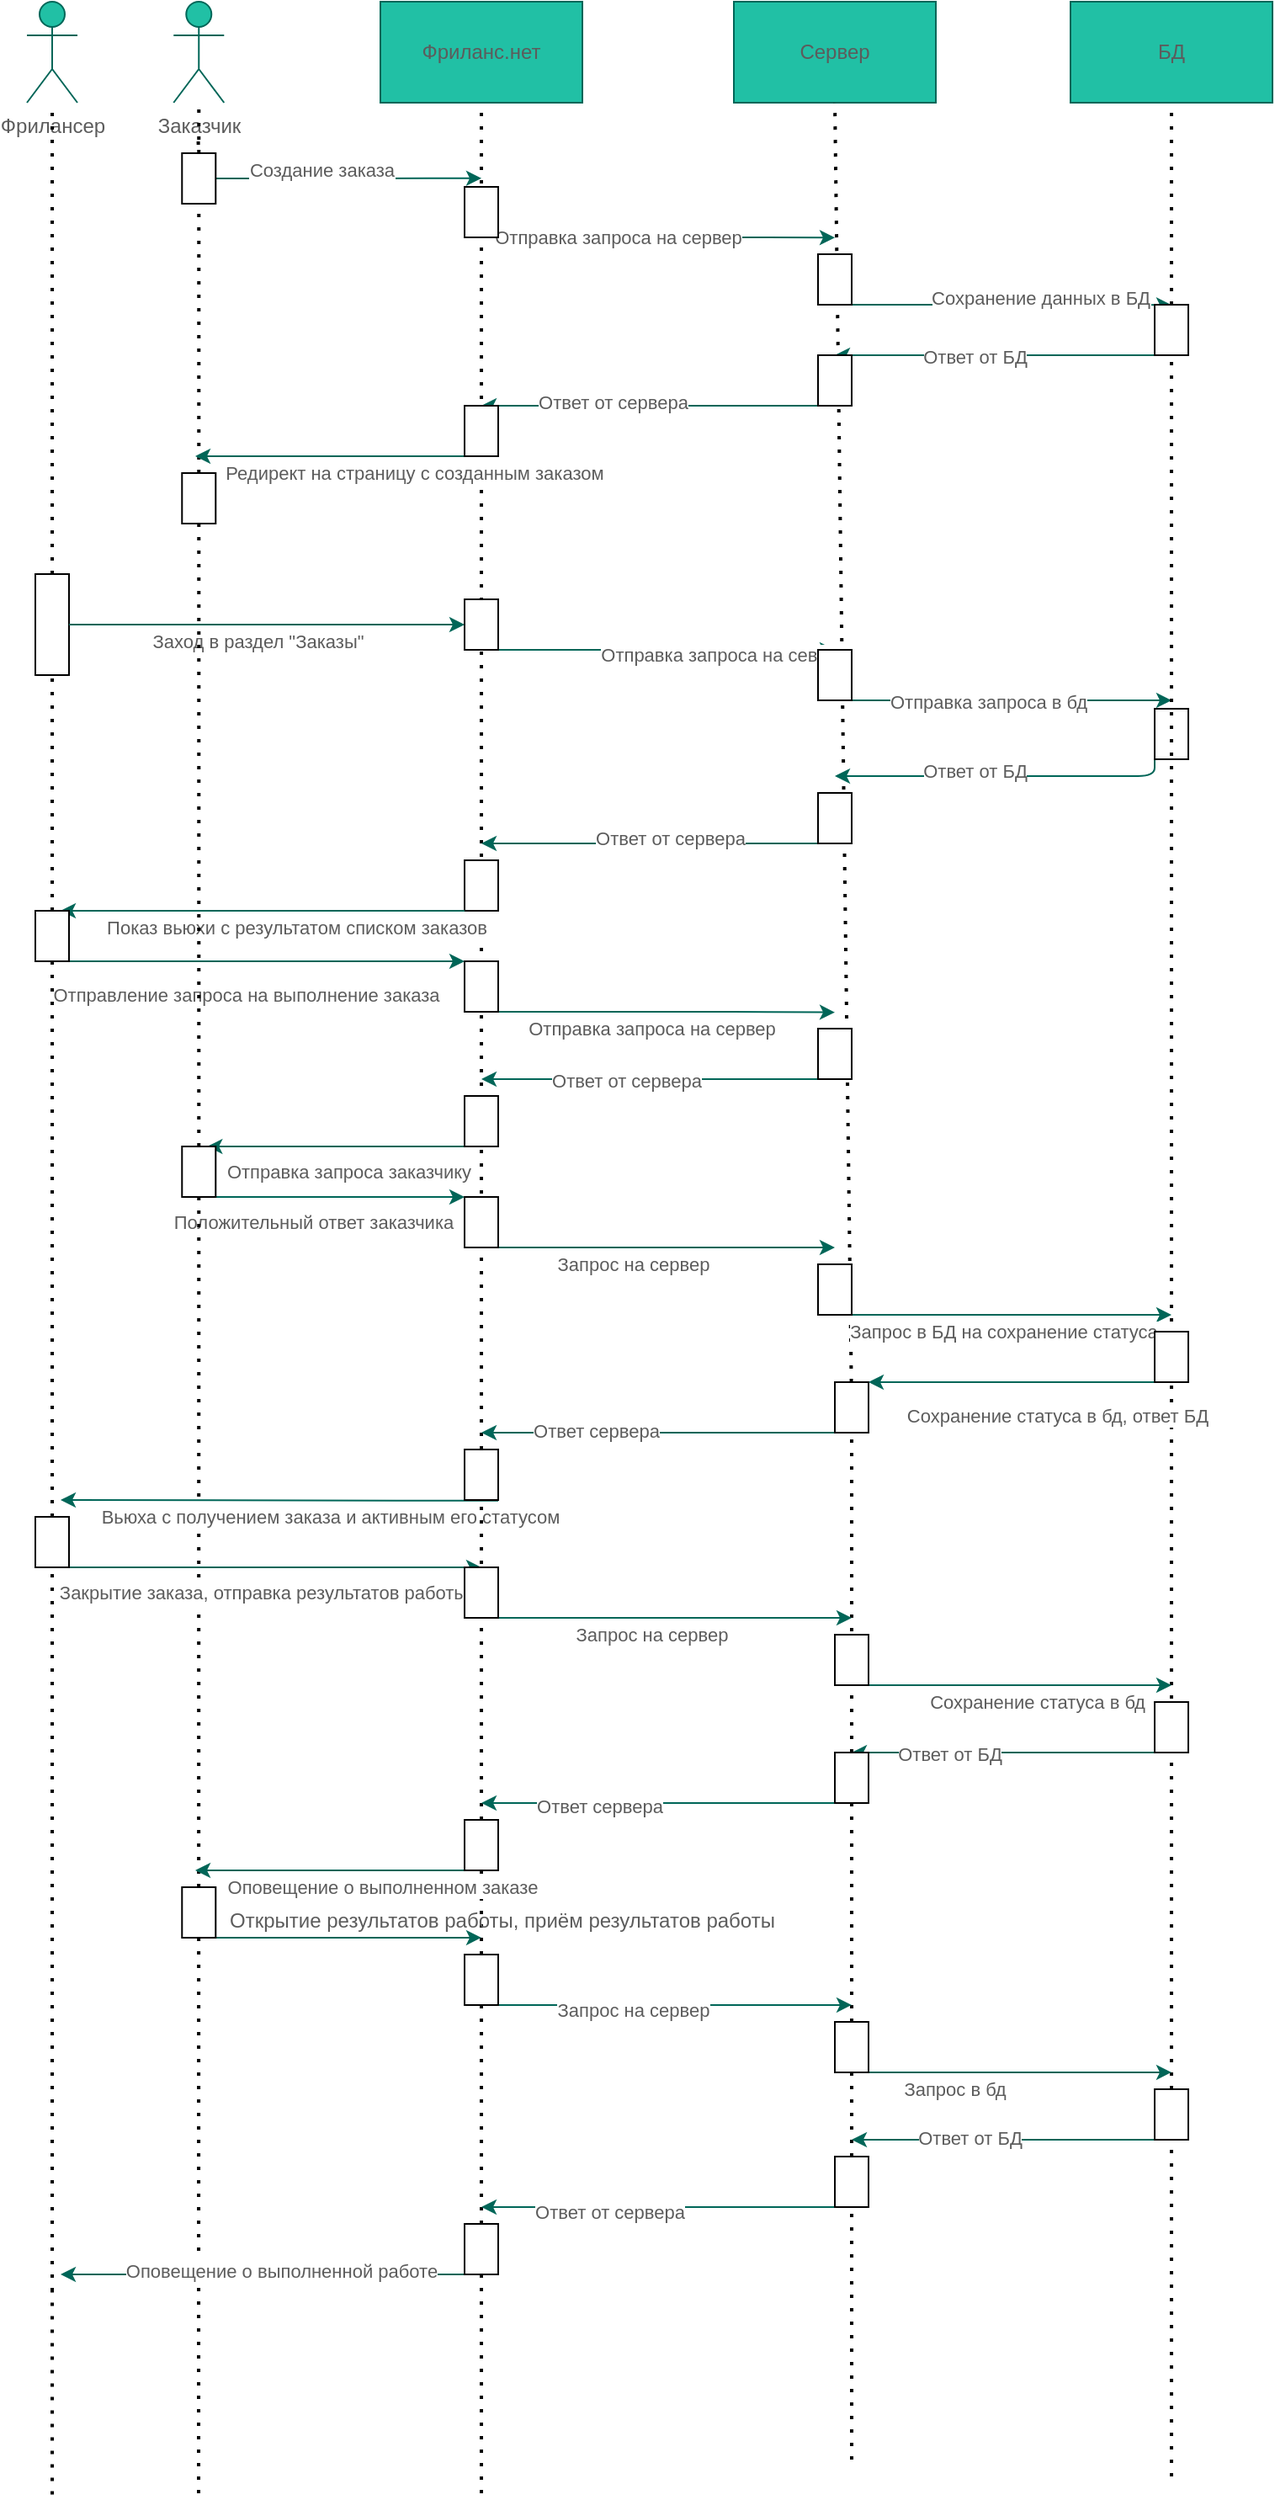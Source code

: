 <mxfile version="15.2.1" type="github">
  <diagram id="lz1OOOCQpwzozf-bDj5x" name="Page-1">
    <mxGraphModel dx="1483" dy="3827" grid="1" gridSize="10" guides="1" tooltips="1" connect="1" arrows="1" fold="1" page="1" pageScale="1" pageWidth="3000" pageHeight="3000" math="0" shadow="0">
      <root>
        <mxCell id="0" />
        <mxCell id="1" parent="0" />
        <mxCell id="nEOxcVX7KaMtLhWB7fzM-1" value="Фрилансер" style="shape=umlActor;verticalLabelPosition=bottom;verticalAlign=top;html=1;outlineConnect=0;fillColor=#21C0A5;strokeColor=#006658;fontColor=#5C5C5C;" vertex="1" parent="1">
          <mxGeometry x="150" y="-180" width="30" height="60" as="geometry" />
        </mxCell>
        <mxCell id="nEOxcVX7KaMtLhWB7fzM-2" value="Фриланс.нет" style="rounded=0;whiteSpace=wrap;html=1;fillColor=#21C0A5;strokeColor=#006658;fontColor=#5C5C5C;" vertex="1" parent="1">
          <mxGeometry x="360" y="-180" width="120" height="60" as="geometry" />
        </mxCell>
        <mxCell id="nEOxcVX7KaMtLhWB7fzM-4" value="Заказчик" style="shape=umlActor;verticalLabelPosition=bottom;verticalAlign=top;html=1;outlineConnect=0;fillColor=#21C0A5;strokeColor=#006658;fontColor=#5C5C5C;" vertex="1" parent="1">
          <mxGeometry x="237.14" y="-180" width="30" height="60" as="geometry" />
        </mxCell>
        <mxCell id="nEOxcVX7KaMtLhWB7fzM-5" value="Сервер" style="rounded=0;whiteSpace=wrap;html=1;fillColor=#21C0A5;strokeColor=#006658;fontColor=#5C5C5C;" vertex="1" parent="1">
          <mxGeometry x="570" y="-180" width="120" height="60" as="geometry" />
        </mxCell>
        <mxCell id="nEOxcVX7KaMtLhWB7fzM-6" value="БД" style="rounded=0;whiteSpace=wrap;html=1;fillColor=#21C0A5;strokeColor=#006658;fontColor=#5C5C5C;" vertex="1" parent="1">
          <mxGeometry x="770" y="-180" width="120" height="60" as="geometry" />
        </mxCell>
        <mxCell id="nEOxcVX7KaMtLhWB7fzM-7" value="" style="endArrow=none;dashed=1;html=1;dashPattern=1 3;strokeWidth=2;fontColor=#5C5C5C;fillColor=#21C0A5;startArrow=none;" edge="1" parent="1" source="nEOxcVX7KaMtLhWB7fzM-12" target="nEOxcVX7KaMtLhWB7fzM-1">
          <mxGeometry width="50" height="50" relative="1" as="geometry">
            <mxPoint x="164.41" y="690" as="sourcePoint" />
            <mxPoint x="164.41" y="140" as="targetPoint" />
          </mxGeometry>
        </mxCell>
        <mxCell id="nEOxcVX7KaMtLhWB7fzM-8" value="" style="endArrow=none;dashed=1;html=1;dashPattern=1 3;strokeWidth=2;fontColor=#5C5C5C;fillColor=#21C0A5;entryX=0.5;entryY=1;entryDx=0;entryDy=0;startArrow=none;" edge="1" parent="1" source="nEOxcVX7KaMtLhWB7fzM-99" target="nEOxcVX7KaMtLhWB7fzM-2">
          <mxGeometry width="50" height="50" relative="1" as="geometry">
            <mxPoint x="420" y="1020" as="sourcePoint" />
            <mxPoint x="419.66" y="140" as="targetPoint" />
          </mxGeometry>
        </mxCell>
        <mxCell id="nEOxcVX7KaMtLhWB7fzM-9" value="" style="endArrow=none;dashed=1;html=1;dashPattern=1 3;strokeWidth=2;fontColor=#5C5C5C;fillColor=#21C0A5;startArrow=none;" edge="1" parent="1">
          <mxGeometry width="50" height="50" relative="1" as="geometry">
            <mxPoint x="251.825" y="-95" as="sourcePoint" />
            <mxPoint x="251.72" y="-100" as="targetPoint" />
          </mxGeometry>
        </mxCell>
        <mxCell id="nEOxcVX7KaMtLhWB7fzM-10" value="" style="endArrow=none;dashed=1;html=1;dashPattern=1 3;strokeWidth=2;fontColor=#5C5C5C;fillColor=#21C0A5;entryX=0.5;entryY=1;entryDx=0;entryDy=0;startArrow=none;" edge="1" parent="1" source="nEOxcVX7KaMtLhWB7fzM-92" target="nEOxcVX7KaMtLhWB7fzM-5">
          <mxGeometry width="50" height="50" relative="1" as="geometry">
            <mxPoint x="640" y="990" as="sourcePoint" />
            <mxPoint x="629.58" y="140" as="targetPoint" />
          </mxGeometry>
        </mxCell>
        <mxCell id="nEOxcVX7KaMtLhWB7fzM-11" value="" style="endArrow=none;dashed=1;html=1;dashPattern=1 3;strokeWidth=2;fontColor=#5C5C5C;fillColor=#21C0A5;entryX=0.5;entryY=1;entryDx=0;entryDy=0;startArrow=none;" edge="1" parent="1" source="nEOxcVX7KaMtLhWB7fzM-54" target="nEOxcVX7KaMtLhWB7fzM-6">
          <mxGeometry width="50" height="50" relative="1" as="geometry">
            <mxPoint x="830" y="680" as="sourcePoint" />
            <mxPoint x="840.42" y="140" as="targetPoint" />
          </mxGeometry>
        </mxCell>
        <mxCell id="nEOxcVX7KaMtLhWB7fzM-12" value="" style="rounded=0;whiteSpace=wrap;html=1;sketch=0;" vertex="1" parent="1">
          <mxGeometry x="155" y="160" width="20" height="60" as="geometry" />
        </mxCell>
        <mxCell id="nEOxcVX7KaMtLhWB7fzM-13" value="" style="endArrow=none;dashed=1;html=1;dashPattern=1 3;strokeWidth=2;fontColor=#5C5C5C;fillColor=#21C0A5;startArrow=none;" edge="1" parent="1" source="nEOxcVX7KaMtLhWB7fzM-40" target="nEOxcVX7KaMtLhWB7fzM-12">
          <mxGeometry width="50" height="50" relative="1" as="geometry">
            <mxPoint x="164.41" y="690" as="sourcePoint" />
            <mxPoint x="164.41" y="140" as="targetPoint" />
          </mxGeometry>
        </mxCell>
        <mxCell id="nEOxcVX7KaMtLhWB7fzM-14" value="" style="endArrow=classic;html=1;fontColor=#5C5C5C;strokeColor=#006658;fillColor=#21C0A5;exitX=1;exitY=0.5;exitDx=0;exitDy=0;entryX=0;entryY=0.5;entryDx=0;entryDy=0;" edge="1" parent="1" source="nEOxcVX7KaMtLhWB7fzM-12" target="nEOxcVX7KaMtLhWB7fzM-17">
          <mxGeometry width="50" height="50" relative="1" as="geometry">
            <mxPoint x="330" y="340" as="sourcePoint" />
            <mxPoint x="320" y="190" as="targetPoint" />
          </mxGeometry>
        </mxCell>
        <mxCell id="nEOxcVX7KaMtLhWB7fzM-15" value="Заход в раздел &quot;Заказы&quot;" style="edgeLabel;html=1;align=center;verticalAlign=middle;resizable=0;points=[];fontColor=#5C5C5C;" vertex="1" connectable="0" parent="nEOxcVX7KaMtLhWB7fzM-14">
          <mxGeometry x="-0.181" y="2" relative="1" as="geometry">
            <mxPoint x="16" y="12" as="offset" />
          </mxGeometry>
        </mxCell>
        <mxCell id="nEOxcVX7KaMtLhWB7fzM-19" style="edgeStyle=orthogonalEdgeStyle;curved=0;rounded=1;sketch=0;orthogonalLoop=1;jettySize=auto;html=1;exitX=1;exitY=1;exitDx=0;exitDy=0;fontColor=#5C5C5C;strokeColor=#006658;fillColor=#21C0A5;" edge="1" parent="1" source="nEOxcVX7KaMtLhWB7fzM-17">
          <mxGeometry relative="1" as="geometry">
            <mxPoint x="630" y="205" as="targetPoint" />
            <Array as="points">
              <mxPoint x="410" y="205" />
              <mxPoint x="410" y="205" />
            </Array>
          </mxGeometry>
        </mxCell>
        <mxCell id="nEOxcVX7KaMtLhWB7fzM-20" value="Отправка запроса на север" style="edgeLabel;html=1;align=center;verticalAlign=middle;resizable=0;points=[];fontColor=#5C5C5C;" vertex="1" connectable="0" parent="nEOxcVX7KaMtLhWB7fzM-19">
          <mxGeometry x="0.424" y="-3" relative="1" as="geometry">
            <mxPoint as="offset" />
          </mxGeometry>
        </mxCell>
        <mxCell id="nEOxcVX7KaMtLhWB7fzM-17" value="" style="rounded=0;whiteSpace=wrap;html=1;sketch=0;" vertex="1" parent="1">
          <mxGeometry x="410" y="175" width="20" height="30" as="geometry" />
        </mxCell>
        <mxCell id="nEOxcVX7KaMtLhWB7fzM-22" style="edgeStyle=orthogonalEdgeStyle;curved=0;rounded=1;sketch=0;orthogonalLoop=1;jettySize=auto;html=1;exitX=1;exitY=1;exitDx=0;exitDy=0;fontColor=#5C5C5C;strokeColor=#006658;fillColor=#21C0A5;" edge="1" parent="1" source="nEOxcVX7KaMtLhWB7fzM-21">
          <mxGeometry relative="1" as="geometry">
            <mxPoint x="830" y="235" as="targetPoint" />
            <Array as="points">
              <mxPoint x="690" y="235" />
              <mxPoint x="690" y="235" />
            </Array>
          </mxGeometry>
        </mxCell>
        <mxCell id="nEOxcVX7KaMtLhWB7fzM-24" value="Отправка запроса в бд" style="edgeLabel;html=1;align=center;verticalAlign=middle;resizable=0;points=[];fontColor=#5C5C5C;" vertex="1" connectable="0" parent="nEOxcVX7KaMtLhWB7fzM-22">
          <mxGeometry x="-0.145" y="-1" relative="1" as="geometry">
            <mxPoint as="offset" />
          </mxGeometry>
        </mxCell>
        <mxCell id="nEOxcVX7KaMtLhWB7fzM-21" value="" style="rounded=0;whiteSpace=wrap;html=1;sketch=0;" vertex="1" parent="1">
          <mxGeometry x="620" y="205" width="20" height="30" as="geometry" />
        </mxCell>
        <mxCell id="nEOxcVX7KaMtLhWB7fzM-25" style="edgeStyle=orthogonalEdgeStyle;curved=0;rounded=1;sketch=0;orthogonalLoop=1;jettySize=auto;html=1;exitX=0;exitY=1;exitDx=0;exitDy=0;fontColor=#5C5C5C;strokeColor=#006658;fillColor=#21C0A5;" edge="1" parent="1" source="nEOxcVX7KaMtLhWB7fzM-23">
          <mxGeometry relative="1" as="geometry">
            <mxPoint x="630" y="280" as="targetPoint" />
            <Array as="points">
              <mxPoint x="820" y="280" />
              <mxPoint x="630" y="280" />
            </Array>
          </mxGeometry>
        </mxCell>
        <mxCell id="nEOxcVX7KaMtLhWB7fzM-27" value="Ответ от БД" style="edgeLabel;html=1;align=center;verticalAlign=middle;resizable=0;points=[];fontColor=#5C5C5C;" vertex="1" connectable="0" parent="nEOxcVX7KaMtLhWB7fzM-25">
          <mxGeometry x="0.17" y="-3" relative="1" as="geometry">
            <mxPoint as="offset" />
          </mxGeometry>
        </mxCell>
        <mxCell id="nEOxcVX7KaMtLhWB7fzM-23" value="" style="rounded=0;whiteSpace=wrap;html=1;sketch=0;" vertex="1" parent="1">
          <mxGeometry x="820" y="240" width="20" height="30" as="geometry" />
        </mxCell>
        <mxCell id="nEOxcVX7KaMtLhWB7fzM-28" style="edgeStyle=orthogonalEdgeStyle;curved=0;rounded=1;sketch=0;orthogonalLoop=1;jettySize=auto;html=1;exitX=0;exitY=1;exitDx=0;exitDy=0;fontColor=#5C5C5C;strokeColor=#006658;fillColor=#21C0A5;" edge="1" parent="1" source="nEOxcVX7KaMtLhWB7fzM-26">
          <mxGeometry relative="1" as="geometry">
            <mxPoint x="420" y="320" as="targetPoint" />
            <Array as="points">
              <mxPoint x="520" y="320" />
              <mxPoint x="520" y="320" />
            </Array>
          </mxGeometry>
        </mxCell>
        <mxCell id="nEOxcVX7KaMtLhWB7fzM-36" value="Ответ от сервера" style="edgeLabel;html=1;align=center;verticalAlign=middle;resizable=0;points=[];fontColor=#5C5C5C;" vertex="1" connectable="0" parent="nEOxcVX7KaMtLhWB7fzM-28">
          <mxGeometry x="-0.12" y="-3" relative="1" as="geometry">
            <mxPoint as="offset" />
          </mxGeometry>
        </mxCell>
        <mxCell id="nEOxcVX7KaMtLhWB7fzM-26" value="" style="rounded=0;whiteSpace=wrap;html=1;sketch=0;" vertex="1" parent="1">
          <mxGeometry x="620" y="290" width="20" height="30" as="geometry" />
        </mxCell>
        <mxCell id="nEOxcVX7KaMtLhWB7fzM-30" value="" style="rounded=0;whiteSpace=wrap;html=1;sketch=0;" vertex="1" parent="1">
          <mxGeometry x="410" y="330" width="20" height="30" as="geometry" />
        </mxCell>
        <mxCell id="nEOxcVX7KaMtLhWB7fzM-32" value="" style="endArrow=none;dashed=1;html=1;dashPattern=1 3;strokeWidth=2;fontColor=#5C5C5C;fillColor=#21C0A5;startArrow=none;" edge="1" parent="1" source="nEOxcVX7KaMtLhWB7fzM-43" target="nEOxcVX7KaMtLhWB7fzM-4">
          <mxGeometry width="50" height="50" relative="1" as="geometry">
            <mxPoint x="251.72" y="690" as="sourcePoint" />
            <mxPoint x="252" y="150" as="targetPoint" />
          </mxGeometry>
        </mxCell>
        <mxCell id="nEOxcVX7KaMtLhWB7fzM-39" value="" style="endArrow=classic;html=1;fontColor=#5C5C5C;strokeColor=#006658;fillColor=#21C0A5;" edge="1" parent="1">
          <mxGeometry width="50" height="50" relative="1" as="geometry">
            <mxPoint x="410" y="360" as="sourcePoint" />
            <mxPoint x="170" y="360" as="targetPoint" />
          </mxGeometry>
        </mxCell>
        <mxCell id="nEOxcVX7KaMtLhWB7fzM-42" value="Показ вьюхи с результатом списком заказов" style="edgeLabel;html=1;align=center;verticalAlign=middle;resizable=0;points=[];fontColor=#5C5C5C;" vertex="1" connectable="0" parent="nEOxcVX7KaMtLhWB7fzM-39">
          <mxGeometry x="-0.297" y="1" relative="1" as="geometry">
            <mxPoint x="-16" y="9" as="offset" />
          </mxGeometry>
        </mxCell>
        <mxCell id="nEOxcVX7KaMtLhWB7fzM-67" style="edgeStyle=orthogonalEdgeStyle;curved=0;rounded=1;sketch=0;orthogonalLoop=1;jettySize=auto;html=1;exitX=1;exitY=1;exitDx=0;exitDy=0;fontColor=#5C5C5C;strokeColor=#006658;fillColor=#21C0A5;entryX=0;entryY=0;entryDx=0;entryDy=0;" edge="1" parent="1" source="nEOxcVX7KaMtLhWB7fzM-40" target="nEOxcVX7KaMtLhWB7fzM-68">
          <mxGeometry relative="1" as="geometry">
            <mxPoint x="250" y="389.588" as="targetPoint" />
            <Array as="points">
              <mxPoint x="410" y="390" />
            </Array>
          </mxGeometry>
        </mxCell>
        <mxCell id="nEOxcVX7KaMtLhWB7fzM-69" value="Отправление запроса на выполнение заказа" style="edgeLabel;html=1;align=center;verticalAlign=middle;resizable=0;points=[];fontColor=#5C5C5C;" vertex="1" connectable="0" parent="nEOxcVX7KaMtLhWB7fzM-67">
          <mxGeometry x="-0.286" y="1" relative="1" as="geometry">
            <mxPoint x="21" y="21" as="offset" />
          </mxGeometry>
        </mxCell>
        <mxCell id="nEOxcVX7KaMtLhWB7fzM-40" value="" style="rounded=0;whiteSpace=wrap;html=1;sketch=0;" vertex="1" parent="1">
          <mxGeometry x="155" y="360" width="20" height="30" as="geometry" />
        </mxCell>
        <mxCell id="nEOxcVX7KaMtLhWB7fzM-41" value="" style="endArrow=none;dashed=1;html=1;dashPattern=1 3;strokeWidth=2;fontColor=#5C5C5C;fillColor=#21C0A5;startArrow=none;" edge="1" parent="1" source="nEOxcVX7KaMtLhWB7fzM-103" target="nEOxcVX7KaMtLhWB7fzM-40">
          <mxGeometry width="50" height="50" relative="1" as="geometry">
            <mxPoint x="165" y="1020" as="sourcePoint" />
            <mxPoint x="164.965" y="220" as="targetPoint" />
          </mxGeometry>
        </mxCell>
        <mxCell id="nEOxcVX7KaMtLhWB7fzM-45" style="edgeStyle=orthogonalEdgeStyle;curved=0;rounded=1;sketch=0;orthogonalLoop=1;jettySize=auto;html=1;exitX=1;exitY=0.5;exitDx=0;exitDy=0;fontColor=#5C5C5C;strokeColor=#006658;fillColor=#21C0A5;" edge="1" parent="1" source="nEOxcVX7KaMtLhWB7fzM-43">
          <mxGeometry relative="1" as="geometry">
            <mxPoint x="420" y="-75.118" as="targetPoint" />
          </mxGeometry>
        </mxCell>
        <mxCell id="nEOxcVX7KaMtLhWB7fzM-47" value="Создание заказа" style="edgeLabel;html=1;align=center;verticalAlign=middle;resizable=0;points=[];fontColor=#5C5C5C;" vertex="1" connectable="0" parent="nEOxcVX7KaMtLhWB7fzM-45">
          <mxGeometry x="-0.209" y="5" relative="1" as="geometry">
            <mxPoint as="offset" />
          </mxGeometry>
        </mxCell>
        <mxCell id="nEOxcVX7KaMtLhWB7fzM-43" value="" style="rounded=0;whiteSpace=wrap;html=1;sketch=0;" vertex="1" parent="1">
          <mxGeometry x="242.14" y="-90" width="20" height="30" as="geometry" />
        </mxCell>
        <mxCell id="nEOxcVX7KaMtLhWB7fzM-44" value="" style="endArrow=none;dashed=1;html=1;dashPattern=1 3;strokeWidth=2;fontColor=#5C5C5C;fillColor=#21C0A5;startArrow=none;" edge="1" parent="1" source="nEOxcVX7KaMtLhWB7fzM-64" target="nEOxcVX7KaMtLhWB7fzM-43">
          <mxGeometry width="50" height="50" relative="1" as="geometry">
            <mxPoint x="251.72" y="690" as="sourcePoint" />
            <mxPoint x="252.125" y="-120" as="targetPoint" />
          </mxGeometry>
        </mxCell>
        <mxCell id="nEOxcVX7KaMtLhWB7fzM-48" style="edgeStyle=orthogonalEdgeStyle;curved=0;rounded=1;sketch=0;orthogonalLoop=1;jettySize=auto;html=1;exitX=1;exitY=1;exitDx=0;exitDy=0;fontColor=#5C5C5C;strokeColor=#006658;fillColor=#21C0A5;" edge="1" parent="1" source="nEOxcVX7KaMtLhWB7fzM-46">
          <mxGeometry relative="1" as="geometry">
            <mxPoint x="630" y="-39.824" as="targetPoint" />
            <Array as="points">
              <mxPoint x="580" y="-40" />
              <mxPoint x="580" y="-40" />
            </Array>
          </mxGeometry>
        </mxCell>
        <mxCell id="nEOxcVX7KaMtLhWB7fzM-49" value="Отправка запроса на сервер" style="edgeLabel;html=1;align=center;verticalAlign=middle;resizable=0;points=[];fontColor=#5C5C5C;" vertex="1" connectable="0" parent="nEOxcVX7KaMtLhWB7fzM-48">
          <mxGeometry x="-0.301" relative="1" as="geometry">
            <mxPoint x="1" as="offset" />
          </mxGeometry>
        </mxCell>
        <mxCell id="nEOxcVX7KaMtLhWB7fzM-46" value="" style="rounded=0;whiteSpace=wrap;html=1;sketch=0;" vertex="1" parent="1">
          <mxGeometry x="410" y="-70" width="20" height="30" as="geometry" />
        </mxCell>
        <mxCell id="nEOxcVX7KaMtLhWB7fzM-51" style="edgeStyle=orthogonalEdgeStyle;curved=0;rounded=1;sketch=0;orthogonalLoop=1;jettySize=auto;html=1;exitX=1;exitY=1;exitDx=0;exitDy=0;fontColor=#5C5C5C;strokeColor=#006658;fillColor=#21C0A5;" edge="1" parent="1" source="nEOxcVX7KaMtLhWB7fzM-50">
          <mxGeometry relative="1" as="geometry">
            <mxPoint x="830" y="0.176" as="targetPoint" />
            <Array as="points">
              <mxPoint x="780" />
              <mxPoint x="780" />
            </Array>
          </mxGeometry>
        </mxCell>
        <mxCell id="nEOxcVX7KaMtLhWB7fzM-53" value="Сохранение данных в БД" style="edgeLabel;html=1;align=center;verticalAlign=middle;resizable=0;points=[];fontColor=#5C5C5C;" vertex="1" connectable="0" parent="nEOxcVX7KaMtLhWB7fzM-51">
          <mxGeometry x="0.175" y="4" relative="1" as="geometry">
            <mxPoint as="offset" />
          </mxGeometry>
        </mxCell>
        <mxCell id="nEOxcVX7KaMtLhWB7fzM-50" value="" style="rounded=0;whiteSpace=wrap;html=1;sketch=0;" vertex="1" parent="1">
          <mxGeometry x="620" y="-30" width="20" height="30" as="geometry" />
        </mxCell>
        <mxCell id="nEOxcVX7KaMtLhWB7fzM-56" style="edgeStyle=orthogonalEdgeStyle;curved=0;rounded=1;sketch=0;orthogonalLoop=1;jettySize=auto;html=1;exitX=0;exitY=1;exitDx=0;exitDy=0;fontColor=#5C5C5C;strokeColor=#006658;fillColor=#21C0A5;" edge="1" parent="1" source="nEOxcVX7KaMtLhWB7fzM-54">
          <mxGeometry relative="1" as="geometry">
            <mxPoint x="630" y="30" as="targetPoint" />
            <Array as="points">
              <mxPoint x="630" y="30" />
            </Array>
          </mxGeometry>
        </mxCell>
        <mxCell id="nEOxcVX7KaMtLhWB7fzM-58" value="Ответ от БД" style="edgeLabel;html=1;align=center;verticalAlign=middle;resizable=0;points=[];fontColor=#5C5C5C;" vertex="1" connectable="0" parent="nEOxcVX7KaMtLhWB7fzM-56">
          <mxGeometry x="0.132" y="1" relative="1" as="geometry">
            <mxPoint as="offset" />
          </mxGeometry>
        </mxCell>
        <mxCell id="nEOxcVX7KaMtLhWB7fzM-54" value="" style="rounded=0;whiteSpace=wrap;html=1;sketch=0;" vertex="1" parent="1">
          <mxGeometry x="820" width="20" height="30" as="geometry" />
        </mxCell>
        <mxCell id="nEOxcVX7KaMtLhWB7fzM-55" value="" style="endArrow=none;dashed=1;html=1;dashPattern=1 3;strokeWidth=2;fontColor=#5C5C5C;fillColor=#21C0A5;entryX=0.5;entryY=1;entryDx=0;entryDy=0;startArrow=none;" edge="1" parent="1" source="nEOxcVX7KaMtLhWB7fzM-131" target="nEOxcVX7KaMtLhWB7fzM-54">
          <mxGeometry width="50" height="50" relative="1" as="geometry">
            <mxPoint x="830" y="1290" as="sourcePoint" />
            <mxPoint x="830" y="-120" as="targetPoint" />
          </mxGeometry>
        </mxCell>
        <mxCell id="nEOxcVX7KaMtLhWB7fzM-59" style="edgeStyle=orthogonalEdgeStyle;curved=0;rounded=1;sketch=0;orthogonalLoop=1;jettySize=auto;html=1;exitX=0;exitY=1;exitDx=0;exitDy=0;fontColor=#5C5C5C;strokeColor=#006658;fillColor=#21C0A5;" edge="1" parent="1" source="nEOxcVX7KaMtLhWB7fzM-57">
          <mxGeometry relative="1" as="geometry">
            <mxPoint x="420" y="60" as="targetPoint" />
            <Array as="points">
              <mxPoint x="420" y="60" />
            </Array>
          </mxGeometry>
        </mxCell>
        <mxCell id="nEOxcVX7KaMtLhWB7fzM-60" value="Ответ от сервера" style="edgeLabel;html=1;align=center;verticalAlign=middle;resizable=0;points=[];fontColor=#5C5C5C;" vertex="1" connectable="0" parent="nEOxcVX7KaMtLhWB7fzM-59">
          <mxGeometry x="0.222" y="-2" relative="1" as="geometry">
            <mxPoint as="offset" />
          </mxGeometry>
        </mxCell>
        <mxCell id="nEOxcVX7KaMtLhWB7fzM-57" value="" style="rounded=0;whiteSpace=wrap;html=1;sketch=0;" vertex="1" parent="1">
          <mxGeometry x="620" y="30" width="20" height="30" as="geometry" />
        </mxCell>
        <mxCell id="nEOxcVX7KaMtLhWB7fzM-62" style="edgeStyle=orthogonalEdgeStyle;curved=0;rounded=1;sketch=0;orthogonalLoop=1;jettySize=auto;html=1;exitX=0;exitY=1;exitDx=0;exitDy=0;fontColor=#5C5C5C;strokeColor=#006658;fillColor=#21C0A5;" edge="1" parent="1" source="nEOxcVX7KaMtLhWB7fzM-61">
          <mxGeometry relative="1" as="geometry">
            <mxPoint x="250" y="90" as="targetPoint" />
            <Array as="points">
              <mxPoint x="370" y="90" />
              <mxPoint x="370" y="90" />
            </Array>
          </mxGeometry>
        </mxCell>
        <mxCell id="nEOxcVX7KaMtLhWB7fzM-63" value="Редирект на страницу с созданным заказом" style="edgeLabel;html=1;align=center;verticalAlign=middle;resizable=0;points=[];fontColor=#5C5C5C;" vertex="1" connectable="0" parent="nEOxcVX7KaMtLhWB7fzM-62">
          <mxGeometry x="0.223" y="1" relative="1" as="geometry">
            <mxPoint x="68" y="9" as="offset" />
          </mxGeometry>
        </mxCell>
        <mxCell id="nEOxcVX7KaMtLhWB7fzM-61" value="" style="rounded=0;whiteSpace=wrap;html=1;sketch=0;" vertex="1" parent="1">
          <mxGeometry x="410" y="60" width="20" height="30" as="geometry" />
        </mxCell>
        <mxCell id="nEOxcVX7KaMtLhWB7fzM-64" value="" style="rounded=0;whiteSpace=wrap;html=1;sketch=0;" vertex="1" parent="1">
          <mxGeometry x="242.14" y="100" width="20" height="30" as="geometry" />
        </mxCell>
        <mxCell id="nEOxcVX7KaMtLhWB7fzM-65" value="" style="endArrow=none;dashed=1;html=1;dashPattern=1 3;strokeWidth=2;fontColor=#5C5C5C;fillColor=#21C0A5;startArrow=none;" edge="1" parent="1" source="nEOxcVX7KaMtLhWB7fzM-77" target="nEOxcVX7KaMtLhWB7fzM-64">
          <mxGeometry width="50" height="50" relative="1" as="geometry">
            <mxPoint x="251.72" y="690" as="sourcePoint" />
            <mxPoint x="252.132" y="-60" as="targetPoint" />
          </mxGeometry>
        </mxCell>
        <mxCell id="nEOxcVX7KaMtLhWB7fzM-70" style="edgeStyle=orthogonalEdgeStyle;curved=0;rounded=1;sketch=0;orthogonalLoop=1;jettySize=auto;html=1;exitX=0.75;exitY=1;exitDx=0;exitDy=0;fontColor=#5C5C5C;strokeColor=#006658;fillColor=#21C0A5;" edge="1" parent="1" source="nEOxcVX7KaMtLhWB7fzM-68">
          <mxGeometry relative="1" as="geometry">
            <mxPoint x="630" y="420.333" as="targetPoint" />
            <Array as="points">
              <mxPoint x="580" y="420" />
              <mxPoint x="580" y="420" />
            </Array>
          </mxGeometry>
        </mxCell>
        <mxCell id="nEOxcVX7KaMtLhWB7fzM-72" value="Отправка запроса на сервер" style="edgeLabel;html=1;align=center;verticalAlign=middle;resizable=0;points=[];fontColor=#5C5C5C;" vertex="1" connectable="0" parent="nEOxcVX7KaMtLhWB7fzM-70">
          <mxGeometry x="-0.098" y="1" relative="1" as="geometry">
            <mxPoint x="3" y="11" as="offset" />
          </mxGeometry>
        </mxCell>
        <mxCell id="nEOxcVX7KaMtLhWB7fzM-68" value="" style="rounded=0;whiteSpace=wrap;html=1;sketch=0;" vertex="1" parent="1">
          <mxGeometry x="410" y="390" width="20" height="30" as="geometry" />
        </mxCell>
        <mxCell id="nEOxcVX7KaMtLhWB7fzM-73" style="edgeStyle=orthogonalEdgeStyle;curved=0;rounded=1;sketch=0;orthogonalLoop=1;jettySize=auto;html=1;exitX=0;exitY=1;exitDx=0;exitDy=0;fontColor=#5C5C5C;strokeColor=#006658;fillColor=#21C0A5;" edge="1" parent="1" source="nEOxcVX7KaMtLhWB7fzM-71">
          <mxGeometry relative="1" as="geometry">
            <mxPoint x="420" y="460" as="targetPoint" />
            <Array as="points">
              <mxPoint x="420" y="460" />
            </Array>
          </mxGeometry>
        </mxCell>
        <mxCell id="nEOxcVX7KaMtLhWB7fzM-74" value="Ответ от сервера" style="edgeLabel;html=1;align=center;verticalAlign=middle;resizable=0;points=[];fontColor=#5C5C5C;" vertex="1" connectable="0" parent="nEOxcVX7KaMtLhWB7fzM-73">
          <mxGeometry x="0.145" y="1" relative="1" as="geometry">
            <mxPoint as="offset" />
          </mxGeometry>
        </mxCell>
        <mxCell id="nEOxcVX7KaMtLhWB7fzM-71" value="" style="rounded=0;whiteSpace=wrap;html=1;sketch=0;" vertex="1" parent="1">
          <mxGeometry x="620" y="430" width="20" height="30" as="geometry" />
        </mxCell>
        <mxCell id="nEOxcVX7KaMtLhWB7fzM-76" style="edgeStyle=orthogonalEdgeStyle;curved=0;rounded=1;sketch=0;orthogonalLoop=1;jettySize=auto;html=1;exitX=0;exitY=1;exitDx=0;exitDy=0;fontColor=#5C5C5C;strokeColor=#006658;fillColor=#21C0A5;entryX=0.75;entryY=0;entryDx=0;entryDy=0;" edge="1" parent="1" source="nEOxcVX7KaMtLhWB7fzM-75" target="nEOxcVX7KaMtLhWB7fzM-77">
          <mxGeometry relative="1" as="geometry">
            <mxPoint x="160" y="500" as="targetPoint" />
            <Array as="points">
              <mxPoint x="290" y="500" />
              <mxPoint x="290" y="500" />
            </Array>
          </mxGeometry>
        </mxCell>
        <mxCell id="nEOxcVX7KaMtLhWB7fzM-80" value="Отправка запроса заказчику" style="edgeLabel;html=1;align=center;verticalAlign=middle;resizable=0;points=[];fontColor=#5C5C5C;" vertex="1" connectable="0" parent="nEOxcVX7KaMtLhWB7fzM-76">
          <mxGeometry x="0.146" y="4" relative="1" as="geometry">
            <mxPoint x="18" y="11" as="offset" />
          </mxGeometry>
        </mxCell>
        <mxCell id="nEOxcVX7KaMtLhWB7fzM-75" value="" style="rounded=0;whiteSpace=wrap;html=1;sketch=0;" vertex="1" parent="1">
          <mxGeometry x="410" y="470" width="20" height="30" as="geometry" />
        </mxCell>
        <mxCell id="nEOxcVX7KaMtLhWB7fzM-81" style="edgeStyle=orthogonalEdgeStyle;curved=0;rounded=1;sketch=0;orthogonalLoop=1;jettySize=auto;html=1;exitX=1;exitY=1;exitDx=0;exitDy=0;fontColor=#5C5C5C;strokeColor=#006658;fillColor=#21C0A5;entryX=0;entryY=0;entryDx=0;entryDy=0;" edge="1" parent="1" source="nEOxcVX7KaMtLhWB7fzM-77" target="nEOxcVX7KaMtLhWB7fzM-82">
          <mxGeometry relative="1" as="geometry">
            <mxPoint x="430" y="530" as="targetPoint" />
            <Array as="points">
              <mxPoint x="410" y="530" />
            </Array>
          </mxGeometry>
        </mxCell>
        <mxCell id="nEOxcVX7KaMtLhWB7fzM-84" value="Положительный ответ заказчика" style="edgeLabel;html=1;align=center;verticalAlign=middle;resizable=0;points=[];fontColor=#5C5C5C;" vertex="1" connectable="0" parent="nEOxcVX7KaMtLhWB7fzM-81">
          <mxGeometry x="-0.14" y="2" relative="1" as="geometry">
            <mxPoint x="-6" y="17" as="offset" />
          </mxGeometry>
        </mxCell>
        <mxCell id="nEOxcVX7KaMtLhWB7fzM-77" value="" style="rounded=0;whiteSpace=wrap;html=1;sketch=0;" vertex="1" parent="1">
          <mxGeometry x="242.14" y="500" width="20" height="30" as="geometry" />
        </mxCell>
        <mxCell id="nEOxcVX7KaMtLhWB7fzM-79" value="" style="endArrow=none;dashed=1;html=1;dashPattern=1 3;strokeWidth=2;fontColor=#5C5C5C;fillColor=#21C0A5;" edge="1" parent="1" target="nEOxcVX7KaMtLhWB7fzM-77">
          <mxGeometry width="50" height="50" relative="1" as="geometry">
            <mxPoint x="252" y="1300" as="sourcePoint" />
            <mxPoint x="252.129" y="130" as="targetPoint" />
          </mxGeometry>
        </mxCell>
        <mxCell id="nEOxcVX7KaMtLhWB7fzM-85" style="edgeStyle=orthogonalEdgeStyle;curved=0;rounded=1;sketch=0;orthogonalLoop=1;jettySize=auto;html=1;exitX=1;exitY=1;exitDx=0;exitDy=0;fontColor=#5C5C5C;strokeColor=#006658;fillColor=#21C0A5;" edge="1" parent="1" source="nEOxcVX7KaMtLhWB7fzM-82">
          <mxGeometry relative="1" as="geometry">
            <mxPoint x="630" y="560" as="targetPoint" />
            <Array as="points">
              <mxPoint x="480" y="560" />
              <mxPoint x="480" y="560" />
            </Array>
          </mxGeometry>
        </mxCell>
        <mxCell id="nEOxcVX7KaMtLhWB7fzM-87" value="Запрос на сервер" style="edgeLabel;html=1;align=center;verticalAlign=middle;resizable=0;points=[];fontColor=#5C5C5C;" vertex="1" connectable="0" parent="nEOxcVX7KaMtLhWB7fzM-85">
          <mxGeometry x="-0.24" y="-4" relative="1" as="geometry">
            <mxPoint x="4" y="6" as="offset" />
          </mxGeometry>
        </mxCell>
        <mxCell id="nEOxcVX7KaMtLhWB7fzM-82" value="" style="rounded=0;whiteSpace=wrap;html=1;sketch=0;" vertex="1" parent="1">
          <mxGeometry x="410" y="530" width="20" height="30" as="geometry" />
        </mxCell>
        <mxCell id="nEOxcVX7KaMtLhWB7fzM-88" style="edgeStyle=orthogonalEdgeStyle;curved=0;rounded=1;sketch=0;orthogonalLoop=1;jettySize=auto;html=1;exitX=1;exitY=1;exitDx=0;exitDy=0;fontColor=#5C5C5C;strokeColor=#006658;fillColor=#21C0A5;" edge="1" parent="1" source="nEOxcVX7KaMtLhWB7fzM-86">
          <mxGeometry relative="1" as="geometry">
            <mxPoint x="830" y="600" as="targetPoint" />
            <Array as="points">
              <mxPoint x="690" y="600" />
              <mxPoint x="690" y="600" />
            </Array>
          </mxGeometry>
        </mxCell>
        <mxCell id="nEOxcVX7KaMtLhWB7fzM-90" value="Запрос в БД на сохранение статуса" style="edgeLabel;html=1;align=center;verticalAlign=middle;resizable=0;points=[];fontColor=#5C5C5C;" vertex="1" connectable="0" parent="nEOxcVX7KaMtLhWB7fzM-88">
          <mxGeometry x="-0.137" relative="1" as="geometry">
            <mxPoint x="8" y="10" as="offset" />
          </mxGeometry>
        </mxCell>
        <mxCell id="nEOxcVX7KaMtLhWB7fzM-86" value="" style="rounded=0;whiteSpace=wrap;html=1;sketch=0;" vertex="1" parent="1">
          <mxGeometry x="620" y="570" width="20" height="30" as="geometry" />
        </mxCell>
        <mxCell id="nEOxcVX7KaMtLhWB7fzM-91" style="edgeStyle=orthogonalEdgeStyle;curved=0;rounded=1;sketch=0;orthogonalLoop=1;jettySize=auto;html=1;exitX=0;exitY=1;exitDx=0;exitDy=0;fontColor=#5C5C5C;strokeColor=#006658;fillColor=#21C0A5;entryX=1;entryY=0;entryDx=0;entryDy=0;" edge="1" parent="1" source="nEOxcVX7KaMtLhWB7fzM-89" target="nEOxcVX7KaMtLhWB7fzM-92">
          <mxGeometry relative="1" as="geometry">
            <mxPoint x="630" y="640" as="targetPoint" />
            <Array as="points">
              <mxPoint x="780" y="640" />
              <mxPoint x="780" y="640" />
            </Array>
          </mxGeometry>
        </mxCell>
        <mxCell id="nEOxcVX7KaMtLhWB7fzM-93" value="Сохранение статуса в бд, ответ БД" style="edgeLabel;html=1;align=center;verticalAlign=middle;resizable=0;points=[];fontColor=#5C5C5C;" vertex="1" connectable="0" parent="nEOxcVX7KaMtLhWB7fzM-91">
          <mxGeometry x="0.19" y="-3" relative="1" as="geometry">
            <mxPoint x="43" y="23" as="offset" />
          </mxGeometry>
        </mxCell>
        <mxCell id="nEOxcVX7KaMtLhWB7fzM-89" value="" style="rounded=0;whiteSpace=wrap;html=1;sketch=0;" vertex="1" parent="1">
          <mxGeometry x="820" y="610" width="20" height="30" as="geometry" />
        </mxCell>
        <mxCell id="nEOxcVX7KaMtLhWB7fzM-97" style="edgeStyle=orthogonalEdgeStyle;curved=0;rounded=1;sketch=0;orthogonalLoop=1;jettySize=auto;html=1;exitX=0;exitY=1;exitDx=0;exitDy=0;fontColor=#5C5C5C;strokeColor=#006658;fillColor=#21C0A5;" edge="1" parent="1" source="nEOxcVX7KaMtLhWB7fzM-92">
          <mxGeometry relative="1" as="geometry">
            <mxPoint x="420" y="670" as="targetPoint" />
            <Array as="points">
              <mxPoint x="580" y="670" />
              <mxPoint x="580" y="670" />
            </Array>
          </mxGeometry>
        </mxCell>
        <mxCell id="nEOxcVX7KaMtLhWB7fzM-98" value="Ответ сервера" style="edgeLabel;html=1;align=center;verticalAlign=middle;resizable=0;points=[];fontColor=#5C5C5C;" vertex="1" connectable="0" parent="nEOxcVX7KaMtLhWB7fzM-97">
          <mxGeometry x="0.358" y="-1" relative="1" as="geometry">
            <mxPoint as="offset" />
          </mxGeometry>
        </mxCell>
        <mxCell id="nEOxcVX7KaMtLhWB7fzM-92" value="" style="rounded=0;whiteSpace=wrap;html=1;sketch=0;" vertex="1" parent="1">
          <mxGeometry x="630" y="640" width="20" height="30" as="geometry" />
        </mxCell>
        <mxCell id="nEOxcVX7KaMtLhWB7fzM-95" value="" style="endArrow=none;dashed=1;html=1;dashPattern=1 3;strokeWidth=2;fontColor=#5C5C5C;fillColor=#21C0A5;entryX=0.5;entryY=1;entryDx=0;entryDy=0;startArrow=none;" edge="1" parent="1" source="nEOxcVX7KaMtLhWB7fzM-135" target="nEOxcVX7KaMtLhWB7fzM-92">
          <mxGeometry width="50" height="50" relative="1" as="geometry">
            <mxPoint x="640" y="1280" as="sourcePoint" />
            <mxPoint x="630" y="-120" as="targetPoint" />
          </mxGeometry>
        </mxCell>
        <mxCell id="nEOxcVX7KaMtLhWB7fzM-101" style="edgeStyle=orthogonalEdgeStyle;curved=0;rounded=1;sketch=0;orthogonalLoop=1;jettySize=auto;html=1;exitX=0;exitY=1;exitDx=0;exitDy=0;fontColor=#5C5C5C;strokeColor=#006658;fillColor=#21C0A5;" edge="1" parent="1">
          <mxGeometry relative="1" as="geometry">
            <mxPoint x="170" y="710" as="targetPoint" />
            <mxPoint x="430" y="710.41" as="sourcePoint" />
            <Array as="points">
              <mxPoint x="380" y="710.41" />
              <mxPoint x="380" y="710.41" />
            </Array>
          </mxGeometry>
        </mxCell>
        <mxCell id="nEOxcVX7KaMtLhWB7fzM-102" value="Вьюха с получением заказа и активным его статусом" style="edgeLabel;html=1;align=center;verticalAlign=middle;resizable=0;points=[];fontColor=#5C5C5C;" vertex="1" connectable="0" parent="nEOxcVX7KaMtLhWB7fzM-101">
          <mxGeometry x="0.137" y="-2" relative="1" as="geometry">
            <mxPoint x="48" y="12" as="offset" />
          </mxGeometry>
        </mxCell>
        <mxCell id="nEOxcVX7KaMtLhWB7fzM-99" value="" style="rounded=0;whiteSpace=wrap;html=1;sketch=0;" vertex="1" parent="1">
          <mxGeometry x="410" y="680" width="20" height="30" as="geometry" />
        </mxCell>
        <mxCell id="nEOxcVX7KaMtLhWB7fzM-100" value="" style="endArrow=none;dashed=1;html=1;dashPattern=1 3;strokeWidth=2;fontColor=#5C5C5C;fillColor=#21C0A5;entryX=0.5;entryY=1;entryDx=0;entryDy=0;" edge="1" parent="1" target="nEOxcVX7KaMtLhWB7fzM-99">
          <mxGeometry width="50" height="50" relative="1" as="geometry">
            <mxPoint x="420" y="1300" as="sourcePoint" />
            <mxPoint x="420" y="-120" as="targetPoint" />
          </mxGeometry>
        </mxCell>
        <mxCell id="nEOxcVX7KaMtLhWB7fzM-105" style="edgeStyle=orthogonalEdgeStyle;curved=0;rounded=1;sketch=0;orthogonalLoop=1;jettySize=auto;html=1;exitX=1;exitY=1;exitDx=0;exitDy=0;fontColor=#5C5C5C;strokeColor=#006658;fillColor=#21C0A5;" edge="1" parent="1" source="nEOxcVX7KaMtLhWB7fzM-103">
          <mxGeometry relative="1" as="geometry">
            <mxPoint x="420" y="750" as="targetPoint" />
            <Array as="points">
              <mxPoint x="200" y="750" />
              <mxPoint x="200" y="750" />
            </Array>
          </mxGeometry>
        </mxCell>
        <mxCell id="nEOxcVX7KaMtLhWB7fzM-107" value="Закрытие заказа, отправка результатов работы" style="edgeLabel;html=1;align=center;verticalAlign=middle;resizable=0;points=[];fontColor=#5C5C5C;" vertex="1" connectable="0" parent="nEOxcVX7KaMtLhWB7fzM-105">
          <mxGeometry x="-0.283" y="-2" relative="1" as="geometry">
            <mxPoint x="27" y="13" as="offset" />
          </mxGeometry>
        </mxCell>
        <mxCell id="nEOxcVX7KaMtLhWB7fzM-103" value="" style="rounded=0;whiteSpace=wrap;html=1;sketch=0;" vertex="1" parent="1">
          <mxGeometry x="155" y="720" width="20" height="30" as="geometry" />
        </mxCell>
        <mxCell id="nEOxcVX7KaMtLhWB7fzM-104" value="" style="endArrow=none;dashed=1;html=1;dashPattern=1 3;strokeWidth=2;fontColor=#5C5C5C;fillColor=#21C0A5;startArrow=none;" edge="1" parent="1" target="nEOxcVX7KaMtLhWB7fzM-103">
          <mxGeometry width="50" height="50" relative="1" as="geometry">
            <mxPoint x="165" y="1180" as="sourcePoint" />
            <mxPoint x="165" y="390" as="targetPoint" />
          </mxGeometry>
        </mxCell>
        <mxCell id="nEOxcVX7KaMtLhWB7fzM-108" style="edgeStyle=orthogonalEdgeStyle;curved=0;rounded=1;sketch=0;orthogonalLoop=1;jettySize=auto;html=1;exitX=1;exitY=1;exitDx=0;exitDy=0;fontColor=#5C5C5C;strokeColor=#006658;fillColor=#21C0A5;" edge="1" parent="1" source="nEOxcVX7KaMtLhWB7fzM-106">
          <mxGeometry relative="1" as="geometry">
            <mxPoint x="640" y="780" as="targetPoint" />
            <Array as="points">
              <mxPoint x="480" y="780" />
              <mxPoint x="480" y="780" />
            </Array>
          </mxGeometry>
        </mxCell>
        <mxCell id="nEOxcVX7KaMtLhWB7fzM-110" value="Запрос на сервер" style="edgeLabel;html=1;align=center;verticalAlign=middle;resizable=0;points=[];fontColor=#5C5C5C;" vertex="1" connectable="0" parent="nEOxcVX7KaMtLhWB7fzM-108">
          <mxGeometry x="-0.137" relative="1" as="geometry">
            <mxPoint y="10" as="offset" />
          </mxGeometry>
        </mxCell>
        <mxCell id="nEOxcVX7KaMtLhWB7fzM-106" value="" style="rounded=0;whiteSpace=wrap;html=1;sketch=0;" vertex="1" parent="1">
          <mxGeometry x="410" y="750" width="20" height="30" as="geometry" />
        </mxCell>
        <mxCell id="nEOxcVX7KaMtLhWB7fzM-111" style="edgeStyle=orthogonalEdgeStyle;curved=0;rounded=1;sketch=0;orthogonalLoop=1;jettySize=auto;html=1;exitX=1;exitY=1;exitDx=0;exitDy=0;fontColor=#5C5C5C;strokeColor=#006658;fillColor=#21C0A5;" edge="1" parent="1" source="nEOxcVX7KaMtLhWB7fzM-109">
          <mxGeometry relative="1" as="geometry">
            <mxPoint x="830" y="820" as="targetPoint" />
            <Array as="points">
              <mxPoint x="700" y="820" />
              <mxPoint x="700" y="820" />
            </Array>
          </mxGeometry>
        </mxCell>
        <mxCell id="nEOxcVX7KaMtLhWB7fzM-109" value="" style="rounded=0;whiteSpace=wrap;html=1;sketch=0;" vertex="1" parent="1">
          <mxGeometry x="630" y="790" width="20" height="30" as="geometry" />
        </mxCell>
        <mxCell id="nEOxcVX7KaMtLhWB7fzM-112" value="Сохранение статуса в бд" style="edgeLabel;html=1;align=center;verticalAlign=middle;resizable=0;points=[];fontColor=#5C5C5C;" vertex="1" connectable="0" parent="1">
          <mxGeometry x="750" y="830" as="geometry" />
        </mxCell>
        <mxCell id="nEOxcVX7KaMtLhWB7fzM-114" style="edgeStyle=orthogonalEdgeStyle;curved=0;rounded=1;sketch=0;orthogonalLoop=1;jettySize=auto;html=1;exitX=0;exitY=1;exitDx=0;exitDy=0;fontColor=#5C5C5C;strokeColor=#006658;fillColor=#21C0A5;" edge="1" parent="1" source="nEOxcVX7KaMtLhWB7fzM-113">
          <mxGeometry relative="1" as="geometry">
            <mxPoint x="640" y="860" as="targetPoint" />
            <Array as="points">
              <mxPoint x="780" y="860" />
              <mxPoint x="780" y="860" />
            </Array>
          </mxGeometry>
        </mxCell>
        <mxCell id="nEOxcVX7KaMtLhWB7fzM-115" value="Ответ от БД" style="edgeLabel;html=1;align=center;verticalAlign=middle;resizable=0;points=[];fontColor=#5C5C5C;" vertex="1" connectable="0" parent="nEOxcVX7KaMtLhWB7fzM-114">
          <mxGeometry x="0.36" y="1" relative="1" as="geometry">
            <mxPoint as="offset" />
          </mxGeometry>
        </mxCell>
        <mxCell id="nEOxcVX7KaMtLhWB7fzM-113" value="" style="rounded=0;whiteSpace=wrap;html=1;sketch=0;" vertex="1" parent="1">
          <mxGeometry x="820" y="830" width="20" height="30" as="geometry" />
        </mxCell>
        <mxCell id="nEOxcVX7KaMtLhWB7fzM-117" style="edgeStyle=orthogonalEdgeStyle;curved=0;rounded=1;sketch=0;orthogonalLoop=1;jettySize=auto;html=1;exitX=0;exitY=1;exitDx=0;exitDy=0;fontColor=#5C5C5C;strokeColor=#006658;fillColor=#21C0A5;" edge="1" parent="1" source="nEOxcVX7KaMtLhWB7fzM-116">
          <mxGeometry relative="1" as="geometry">
            <mxPoint x="420" y="890" as="targetPoint" />
            <Array as="points">
              <mxPoint x="580" y="890" />
              <mxPoint x="580" y="890" />
            </Array>
          </mxGeometry>
        </mxCell>
        <mxCell id="nEOxcVX7KaMtLhWB7fzM-118" value="Ответ сервера" style="edgeLabel;html=1;align=center;verticalAlign=middle;resizable=0;points=[];fontColor=#5C5C5C;" vertex="1" connectable="0" parent="nEOxcVX7KaMtLhWB7fzM-117">
          <mxGeometry x="0.333" y="2" relative="1" as="geometry">
            <mxPoint as="offset" />
          </mxGeometry>
        </mxCell>
        <mxCell id="nEOxcVX7KaMtLhWB7fzM-116" value="" style="rounded=0;whiteSpace=wrap;html=1;sketch=0;" vertex="1" parent="1">
          <mxGeometry x="630" y="860" width="20" height="30" as="geometry" />
        </mxCell>
        <mxCell id="nEOxcVX7KaMtLhWB7fzM-120" style="edgeStyle=orthogonalEdgeStyle;curved=0;rounded=1;sketch=0;orthogonalLoop=1;jettySize=auto;html=1;exitX=0;exitY=1;exitDx=0;exitDy=0;fontColor=#5C5C5C;strokeColor=#006658;fillColor=#21C0A5;" edge="1" parent="1" source="nEOxcVX7KaMtLhWB7fzM-119">
          <mxGeometry relative="1" as="geometry">
            <mxPoint x="250" y="930" as="targetPoint" />
            <Array as="points">
              <mxPoint x="370" y="930" />
              <mxPoint x="370" y="930" />
            </Array>
          </mxGeometry>
        </mxCell>
        <mxCell id="nEOxcVX7KaMtLhWB7fzM-121" value="Оповещение о выполненном заказе" style="edgeLabel;html=1;align=center;verticalAlign=middle;resizable=0;points=[];fontColor=#5C5C5C;" vertex="1" connectable="0" parent="nEOxcVX7KaMtLhWB7fzM-120">
          <mxGeometry x="0.145" y="3" relative="1" as="geometry">
            <mxPoint x="42" y="7" as="offset" />
          </mxGeometry>
        </mxCell>
        <mxCell id="nEOxcVX7KaMtLhWB7fzM-119" value="" style="rounded=0;whiteSpace=wrap;html=1;sketch=0;" vertex="1" parent="1">
          <mxGeometry x="410" y="900" width="20" height="30" as="geometry" />
        </mxCell>
        <mxCell id="nEOxcVX7KaMtLhWB7fzM-123" style="edgeStyle=orthogonalEdgeStyle;curved=0;rounded=1;sketch=0;orthogonalLoop=1;jettySize=auto;html=1;exitX=1;exitY=1;exitDx=0;exitDy=0;fontColor=#5C5C5C;strokeColor=#006658;fillColor=#21C0A5;" edge="1" parent="1" source="nEOxcVX7KaMtLhWB7fzM-122">
          <mxGeometry relative="1" as="geometry">
            <mxPoint x="420" y="969.966" as="targetPoint" />
            <Array as="points">
              <mxPoint x="300" y="970" />
              <mxPoint x="300" y="970" />
            </Array>
          </mxGeometry>
        </mxCell>
        <mxCell id="nEOxcVX7KaMtLhWB7fzM-122" value="" style="rounded=0;whiteSpace=wrap;html=1;sketch=0;" vertex="1" parent="1">
          <mxGeometry x="242.14" y="940" width="20" height="30" as="geometry" />
        </mxCell>
        <mxCell id="nEOxcVX7KaMtLhWB7fzM-124" value="Открытие результатов работы, приём результатов работы" style="text;html=1;align=center;verticalAlign=middle;resizable=0;points=[];autosize=1;strokeColor=none;fillColor=none;fontColor=#5C5C5C;" vertex="1" parent="1">
          <mxGeometry x="262.14" y="950" width="340" height="20" as="geometry" />
        </mxCell>
        <mxCell id="nEOxcVX7KaMtLhWB7fzM-126" style="edgeStyle=orthogonalEdgeStyle;curved=0;rounded=1;sketch=0;orthogonalLoop=1;jettySize=auto;html=1;exitX=1;exitY=1;exitDx=0;exitDy=0;fontColor=#5C5C5C;strokeColor=#006658;fillColor=#21C0A5;" edge="1" parent="1" source="nEOxcVX7KaMtLhWB7fzM-125">
          <mxGeometry relative="1" as="geometry">
            <mxPoint x="640" y="1009.966" as="targetPoint" />
            <Array as="points">
              <mxPoint x="490" y="1010" />
              <mxPoint x="490" y="1010" />
            </Array>
          </mxGeometry>
        </mxCell>
        <mxCell id="nEOxcVX7KaMtLhWB7fzM-127" value="Запрос на сервер" style="edgeLabel;html=1;align=center;verticalAlign=middle;resizable=0;points=[];fontColor=#5C5C5C;" vertex="1" connectable="0" parent="nEOxcVX7KaMtLhWB7fzM-126">
          <mxGeometry x="-0.241" y="-3" relative="1" as="geometry">
            <mxPoint as="offset" />
          </mxGeometry>
        </mxCell>
        <mxCell id="nEOxcVX7KaMtLhWB7fzM-125" value="" style="rounded=0;whiteSpace=wrap;html=1;sketch=0;" vertex="1" parent="1">
          <mxGeometry x="410" y="980" width="20" height="30" as="geometry" />
        </mxCell>
        <mxCell id="nEOxcVX7KaMtLhWB7fzM-129" style="edgeStyle=orthogonalEdgeStyle;curved=0;rounded=1;sketch=0;orthogonalLoop=1;jettySize=auto;html=1;exitX=1;exitY=1;exitDx=0;exitDy=0;fontColor=#5C5C5C;strokeColor=#006658;fillColor=#21C0A5;" edge="1" parent="1" source="nEOxcVX7KaMtLhWB7fzM-128">
          <mxGeometry relative="1" as="geometry">
            <mxPoint x="830" y="1049.966" as="targetPoint" />
            <Array as="points">
              <mxPoint x="700" y="1050" />
              <mxPoint x="700" y="1050" />
            </Array>
          </mxGeometry>
        </mxCell>
        <mxCell id="nEOxcVX7KaMtLhWB7fzM-130" value="Запрос в бд" style="edgeLabel;html=1;align=center;verticalAlign=middle;resizable=0;points=[];fontColor=#5C5C5C;" vertex="1" connectable="0" parent="nEOxcVX7KaMtLhWB7fzM-129">
          <mxGeometry x="-0.605" y="-1" relative="1" as="geometry">
            <mxPoint x="15" y="9" as="offset" />
          </mxGeometry>
        </mxCell>
        <mxCell id="nEOxcVX7KaMtLhWB7fzM-128" value="" style="rounded=0;whiteSpace=wrap;html=1;sketch=0;" vertex="1" parent="1">
          <mxGeometry x="630" y="1020" width="20" height="30" as="geometry" />
        </mxCell>
        <mxCell id="nEOxcVX7KaMtLhWB7fzM-133" style="edgeStyle=orthogonalEdgeStyle;curved=0;rounded=1;sketch=0;orthogonalLoop=1;jettySize=auto;html=1;exitX=0;exitY=1;exitDx=0;exitDy=0;fontColor=#5C5C5C;strokeColor=#006658;fillColor=#21C0A5;" edge="1" parent="1" source="nEOxcVX7KaMtLhWB7fzM-131">
          <mxGeometry relative="1" as="geometry">
            <mxPoint x="640" y="1089.966" as="targetPoint" />
            <Array as="points">
              <mxPoint x="780" y="1090" />
              <mxPoint x="780" y="1090" />
            </Array>
          </mxGeometry>
        </mxCell>
        <mxCell id="nEOxcVX7KaMtLhWB7fzM-134" value="Ответ от БД" style="edgeLabel;html=1;align=center;verticalAlign=middle;resizable=0;points=[];fontColor=#5C5C5C;" vertex="1" connectable="0" parent="nEOxcVX7KaMtLhWB7fzM-133">
          <mxGeometry x="0.226" y="-1" relative="1" as="geometry">
            <mxPoint as="offset" />
          </mxGeometry>
        </mxCell>
        <mxCell id="nEOxcVX7KaMtLhWB7fzM-131" value="" style="rounded=0;whiteSpace=wrap;html=1;sketch=0;" vertex="1" parent="1">
          <mxGeometry x="820" y="1060" width="20" height="30" as="geometry" />
        </mxCell>
        <mxCell id="nEOxcVX7KaMtLhWB7fzM-132" value="" style="endArrow=none;dashed=1;html=1;dashPattern=1 3;strokeWidth=2;fontColor=#5C5C5C;fillColor=#21C0A5;entryX=0.5;entryY=1;entryDx=0;entryDy=0;" edge="1" parent="1" target="nEOxcVX7KaMtLhWB7fzM-131">
          <mxGeometry width="50" height="50" relative="1" as="geometry">
            <mxPoint x="830" y="1290" as="sourcePoint" />
            <mxPoint x="830" y="30.0" as="targetPoint" />
          </mxGeometry>
        </mxCell>
        <mxCell id="nEOxcVX7KaMtLhWB7fzM-137" style="edgeStyle=orthogonalEdgeStyle;curved=0;rounded=1;sketch=0;orthogonalLoop=1;jettySize=auto;html=1;exitX=0;exitY=1;exitDx=0;exitDy=0;fontColor=#5C5C5C;strokeColor=#006658;fillColor=#21C0A5;" edge="1" parent="1" source="nEOxcVX7KaMtLhWB7fzM-135">
          <mxGeometry relative="1" as="geometry">
            <mxPoint x="420" y="1129.966" as="targetPoint" />
            <Array as="points">
              <mxPoint x="580" y="1130" />
              <mxPoint x="580" y="1130" />
            </Array>
          </mxGeometry>
        </mxCell>
        <mxCell id="nEOxcVX7KaMtLhWB7fzM-138" value="Ответ от сервера" style="edgeLabel;html=1;align=center;verticalAlign=middle;resizable=0;points=[];fontColor=#5C5C5C;" vertex="1" connectable="0" parent="nEOxcVX7KaMtLhWB7fzM-137">
          <mxGeometry x="0.278" y="3" relative="1" as="geometry">
            <mxPoint as="offset" />
          </mxGeometry>
        </mxCell>
        <mxCell id="nEOxcVX7KaMtLhWB7fzM-135" value="" style="rounded=0;whiteSpace=wrap;html=1;sketch=0;" vertex="1" parent="1">
          <mxGeometry x="630" y="1100" width="20" height="30" as="geometry" />
        </mxCell>
        <mxCell id="nEOxcVX7KaMtLhWB7fzM-136" value="" style="endArrow=none;dashed=1;html=1;dashPattern=1 3;strokeWidth=2;fontColor=#5C5C5C;fillColor=#21C0A5;entryX=0.5;entryY=1;entryDx=0;entryDy=0;" edge="1" parent="1" target="nEOxcVX7KaMtLhWB7fzM-135">
          <mxGeometry width="50" height="50" relative="1" as="geometry">
            <mxPoint x="640" y="1280" as="sourcePoint" />
            <mxPoint x="640" y="670.0" as="targetPoint" />
          </mxGeometry>
        </mxCell>
        <mxCell id="nEOxcVX7KaMtLhWB7fzM-140" style="edgeStyle=orthogonalEdgeStyle;curved=0;rounded=1;sketch=0;orthogonalLoop=1;jettySize=auto;html=1;exitX=0;exitY=1;exitDx=0;exitDy=0;fontColor=#5C5C5C;strokeColor=#006658;fillColor=#21C0A5;" edge="1" parent="1" source="nEOxcVX7KaMtLhWB7fzM-139">
          <mxGeometry relative="1" as="geometry">
            <mxPoint x="170" y="1170" as="targetPoint" />
            <Array as="points">
              <mxPoint x="350" y="1170" />
              <mxPoint x="350" y="1170" />
            </Array>
          </mxGeometry>
        </mxCell>
        <mxCell id="nEOxcVX7KaMtLhWB7fzM-141" value="Оповещение о выполненной работе" style="edgeLabel;html=1;align=center;verticalAlign=middle;resizable=0;points=[];fontColor=#5C5C5C;" vertex="1" connectable="0" parent="nEOxcVX7KaMtLhWB7fzM-140">
          <mxGeometry x="-0.092" y="-2" relative="1" as="geometry">
            <mxPoint as="offset" />
          </mxGeometry>
        </mxCell>
        <mxCell id="nEOxcVX7KaMtLhWB7fzM-139" value="" style="rounded=0;whiteSpace=wrap;html=1;sketch=0;" vertex="1" parent="1">
          <mxGeometry x="410" y="1140" width="20" height="30" as="geometry" />
        </mxCell>
        <mxCell id="nEOxcVX7KaMtLhWB7fzM-143" value="" style="endArrow=none;dashed=1;html=1;dashPattern=1 3;strokeWidth=2;fontColor=#5C5C5C;fillColor=#21C0A5;" edge="1" parent="1">
          <mxGeometry width="50" height="50" relative="1" as="geometry">
            <mxPoint x="165" y="1300.8" as="sourcePoint" />
            <mxPoint x="165" y="1180" as="targetPoint" />
          </mxGeometry>
        </mxCell>
      </root>
    </mxGraphModel>
  </diagram>
</mxfile>
